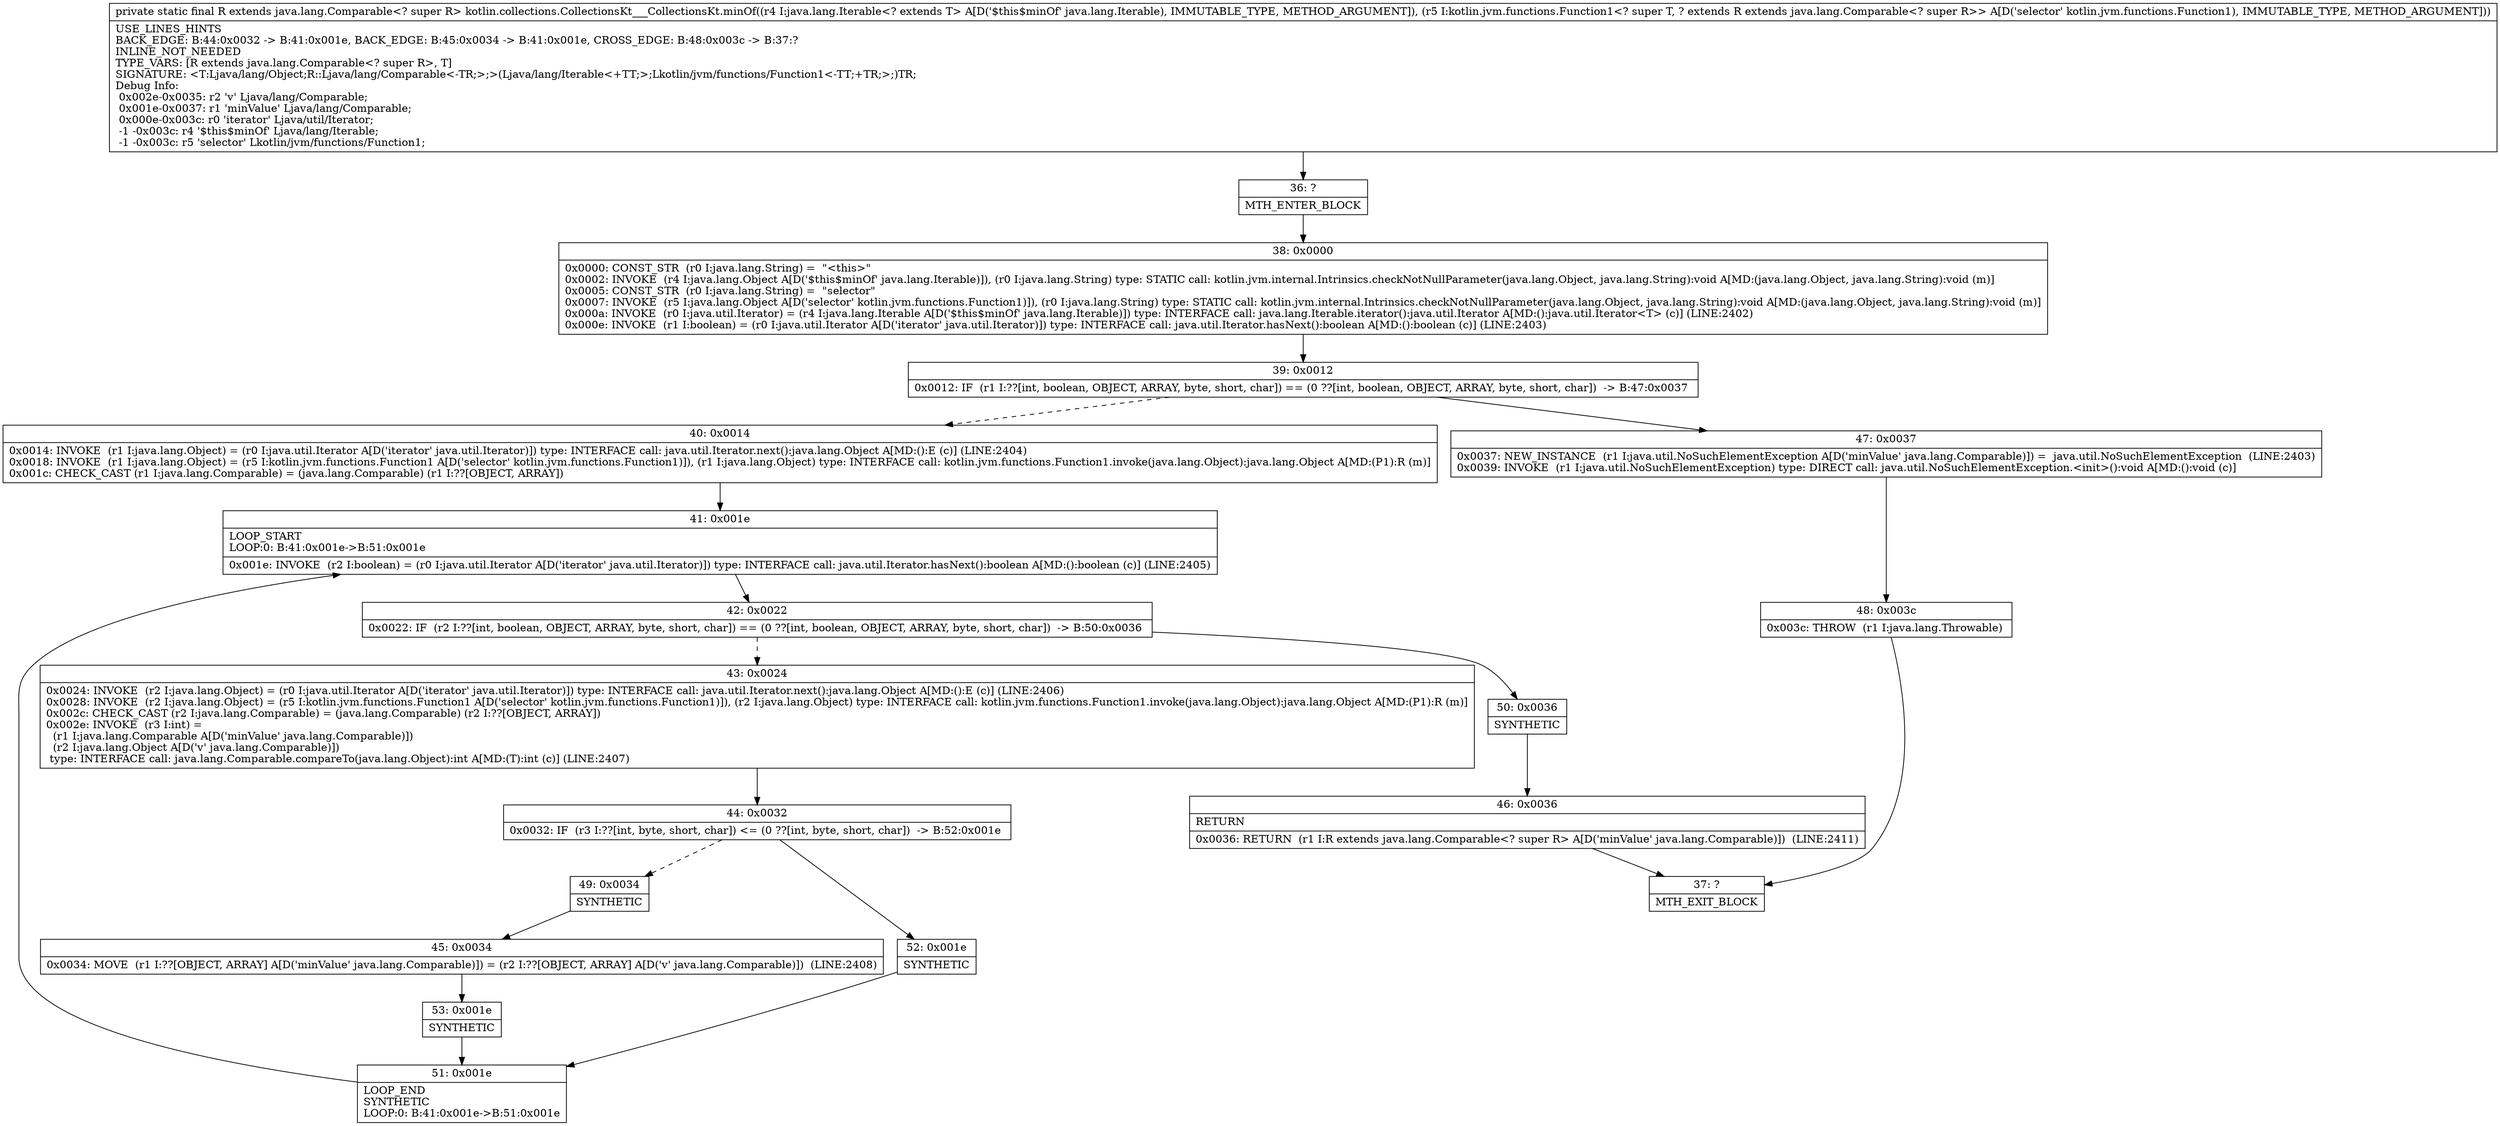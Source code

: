 digraph "CFG forkotlin.collections.CollectionsKt___CollectionsKt.minOf(Ljava\/lang\/Iterable;Lkotlin\/jvm\/functions\/Function1;)Ljava\/lang\/Comparable;" {
Node_36 [shape=record,label="{36\:\ ?|MTH_ENTER_BLOCK\l}"];
Node_38 [shape=record,label="{38\:\ 0x0000|0x0000: CONST_STR  (r0 I:java.lang.String) =  \"\<this\>\" \l0x0002: INVOKE  (r4 I:java.lang.Object A[D('$this$minOf' java.lang.Iterable)]), (r0 I:java.lang.String) type: STATIC call: kotlin.jvm.internal.Intrinsics.checkNotNullParameter(java.lang.Object, java.lang.String):void A[MD:(java.lang.Object, java.lang.String):void (m)]\l0x0005: CONST_STR  (r0 I:java.lang.String) =  \"selector\" \l0x0007: INVOKE  (r5 I:java.lang.Object A[D('selector' kotlin.jvm.functions.Function1)]), (r0 I:java.lang.String) type: STATIC call: kotlin.jvm.internal.Intrinsics.checkNotNullParameter(java.lang.Object, java.lang.String):void A[MD:(java.lang.Object, java.lang.String):void (m)]\l0x000a: INVOKE  (r0 I:java.util.Iterator) = (r4 I:java.lang.Iterable A[D('$this$minOf' java.lang.Iterable)]) type: INTERFACE call: java.lang.Iterable.iterator():java.util.Iterator A[MD:():java.util.Iterator\<T\> (c)] (LINE:2402)\l0x000e: INVOKE  (r1 I:boolean) = (r0 I:java.util.Iterator A[D('iterator' java.util.Iterator)]) type: INTERFACE call: java.util.Iterator.hasNext():boolean A[MD:():boolean (c)] (LINE:2403)\l}"];
Node_39 [shape=record,label="{39\:\ 0x0012|0x0012: IF  (r1 I:??[int, boolean, OBJECT, ARRAY, byte, short, char]) == (0 ??[int, boolean, OBJECT, ARRAY, byte, short, char])  \-\> B:47:0x0037 \l}"];
Node_40 [shape=record,label="{40\:\ 0x0014|0x0014: INVOKE  (r1 I:java.lang.Object) = (r0 I:java.util.Iterator A[D('iterator' java.util.Iterator)]) type: INTERFACE call: java.util.Iterator.next():java.lang.Object A[MD:():E (c)] (LINE:2404)\l0x0018: INVOKE  (r1 I:java.lang.Object) = (r5 I:kotlin.jvm.functions.Function1 A[D('selector' kotlin.jvm.functions.Function1)]), (r1 I:java.lang.Object) type: INTERFACE call: kotlin.jvm.functions.Function1.invoke(java.lang.Object):java.lang.Object A[MD:(P1):R (m)]\l0x001c: CHECK_CAST (r1 I:java.lang.Comparable) = (java.lang.Comparable) (r1 I:??[OBJECT, ARRAY]) \l}"];
Node_41 [shape=record,label="{41\:\ 0x001e|LOOP_START\lLOOP:0: B:41:0x001e\-\>B:51:0x001e\l|0x001e: INVOKE  (r2 I:boolean) = (r0 I:java.util.Iterator A[D('iterator' java.util.Iterator)]) type: INTERFACE call: java.util.Iterator.hasNext():boolean A[MD:():boolean (c)] (LINE:2405)\l}"];
Node_42 [shape=record,label="{42\:\ 0x0022|0x0022: IF  (r2 I:??[int, boolean, OBJECT, ARRAY, byte, short, char]) == (0 ??[int, boolean, OBJECT, ARRAY, byte, short, char])  \-\> B:50:0x0036 \l}"];
Node_43 [shape=record,label="{43\:\ 0x0024|0x0024: INVOKE  (r2 I:java.lang.Object) = (r0 I:java.util.Iterator A[D('iterator' java.util.Iterator)]) type: INTERFACE call: java.util.Iterator.next():java.lang.Object A[MD:():E (c)] (LINE:2406)\l0x0028: INVOKE  (r2 I:java.lang.Object) = (r5 I:kotlin.jvm.functions.Function1 A[D('selector' kotlin.jvm.functions.Function1)]), (r2 I:java.lang.Object) type: INTERFACE call: kotlin.jvm.functions.Function1.invoke(java.lang.Object):java.lang.Object A[MD:(P1):R (m)]\l0x002c: CHECK_CAST (r2 I:java.lang.Comparable) = (java.lang.Comparable) (r2 I:??[OBJECT, ARRAY]) \l0x002e: INVOKE  (r3 I:int) = \l  (r1 I:java.lang.Comparable A[D('minValue' java.lang.Comparable)])\l  (r2 I:java.lang.Object A[D('v' java.lang.Comparable)])\l type: INTERFACE call: java.lang.Comparable.compareTo(java.lang.Object):int A[MD:(T):int (c)] (LINE:2407)\l}"];
Node_44 [shape=record,label="{44\:\ 0x0032|0x0032: IF  (r3 I:??[int, byte, short, char]) \<= (0 ??[int, byte, short, char])  \-\> B:52:0x001e \l}"];
Node_49 [shape=record,label="{49\:\ 0x0034|SYNTHETIC\l}"];
Node_45 [shape=record,label="{45\:\ 0x0034|0x0034: MOVE  (r1 I:??[OBJECT, ARRAY] A[D('minValue' java.lang.Comparable)]) = (r2 I:??[OBJECT, ARRAY] A[D('v' java.lang.Comparable)])  (LINE:2408)\l}"];
Node_53 [shape=record,label="{53\:\ 0x001e|SYNTHETIC\l}"];
Node_51 [shape=record,label="{51\:\ 0x001e|LOOP_END\lSYNTHETIC\lLOOP:0: B:41:0x001e\-\>B:51:0x001e\l}"];
Node_52 [shape=record,label="{52\:\ 0x001e|SYNTHETIC\l}"];
Node_50 [shape=record,label="{50\:\ 0x0036|SYNTHETIC\l}"];
Node_46 [shape=record,label="{46\:\ 0x0036|RETURN\l|0x0036: RETURN  (r1 I:R extends java.lang.Comparable\<? super R\> A[D('minValue' java.lang.Comparable)])  (LINE:2411)\l}"];
Node_37 [shape=record,label="{37\:\ ?|MTH_EXIT_BLOCK\l}"];
Node_47 [shape=record,label="{47\:\ 0x0037|0x0037: NEW_INSTANCE  (r1 I:java.util.NoSuchElementException A[D('minValue' java.lang.Comparable)]) =  java.util.NoSuchElementException  (LINE:2403)\l0x0039: INVOKE  (r1 I:java.util.NoSuchElementException) type: DIRECT call: java.util.NoSuchElementException.\<init\>():void A[MD:():void (c)]\l}"];
Node_48 [shape=record,label="{48\:\ 0x003c|0x003c: THROW  (r1 I:java.lang.Throwable) \l}"];
MethodNode[shape=record,label="{private static final R extends java.lang.Comparable\<? super R\> kotlin.collections.CollectionsKt___CollectionsKt.minOf((r4 I:java.lang.Iterable\<? extends T\> A[D('$this$minOf' java.lang.Iterable), IMMUTABLE_TYPE, METHOD_ARGUMENT]), (r5 I:kotlin.jvm.functions.Function1\<? super T, ? extends R extends java.lang.Comparable\<? super R\>\> A[D('selector' kotlin.jvm.functions.Function1), IMMUTABLE_TYPE, METHOD_ARGUMENT]))  | USE_LINES_HINTS\lBACK_EDGE: B:44:0x0032 \-\> B:41:0x001e, BACK_EDGE: B:45:0x0034 \-\> B:41:0x001e, CROSS_EDGE: B:48:0x003c \-\> B:37:?\lINLINE_NOT_NEEDED\lTYPE_VARS: [R extends java.lang.Comparable\<? super R\>, T]\lSIGNATURE: \<T:Ljava\/lang\/Object;R::Ljava\/lang\/Comparable\<\-TR;\>;\>(Ljava\/lang\/Iterable\<+TT;\>;Lkotlin\/jvm\/functions\/Function1\<\-TT;+TR;\>;)TR;\lDebug Info:\l  0x002e\-0x0035: r2 'v' Ljava\/lang\/Comparable;\l  0x001e\-0x0037: r1 'minValue' Ljava\/lang\/Comparable;\l  0x000e\-0x003c: r0 'iterator' Ljava\/util\/Iterator;\l  \-1 \-0x003c: r4 '$this$minOf' Ljava\/lang\/Iterable;\l  \-1 \-0x003c: r5 'selector' Lkotlin\/jvm\/functions\/Function1;\l}"];
MethodNode -> Node_36;Node_36 -> Node_38;
Node_38 -> Node_39;
Node_39 -> Node_40[style=dashed];
Node_39 -> Node_47;
Node_40 -> Node_41;
Node_41 -> Node_42;
Node_42 -> Node_43[style=dashed];
Node_42 -> Node_50;
Node_43 -> Node_44;
Node_44 -> Node_49[style=dashed];
Node_44 -> Node_52;
Node_49 -> Node_45;
Node_45 -> Node_53;
Node_53 -> Node_51;
Node_51 -> Node_41;
Node_52 -> Node_51;
Node_50 -> Node_46;
Node_46 -> Node_37;
Node_47 -> Node_48;
Node_48 -> Node_37;
}


